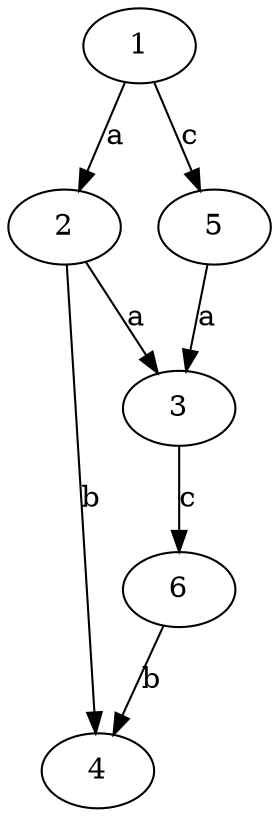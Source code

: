 strict digraph  {
	2 -> 3 [label=a];
	1 -> 2 [label=a];
	5 -> 3 [label=a];
	2 -> 4 [label=b];
	6 -> 4 [label=b];
	3 -> 6 [label=c];
	1 -> 5 [label=c];
}
